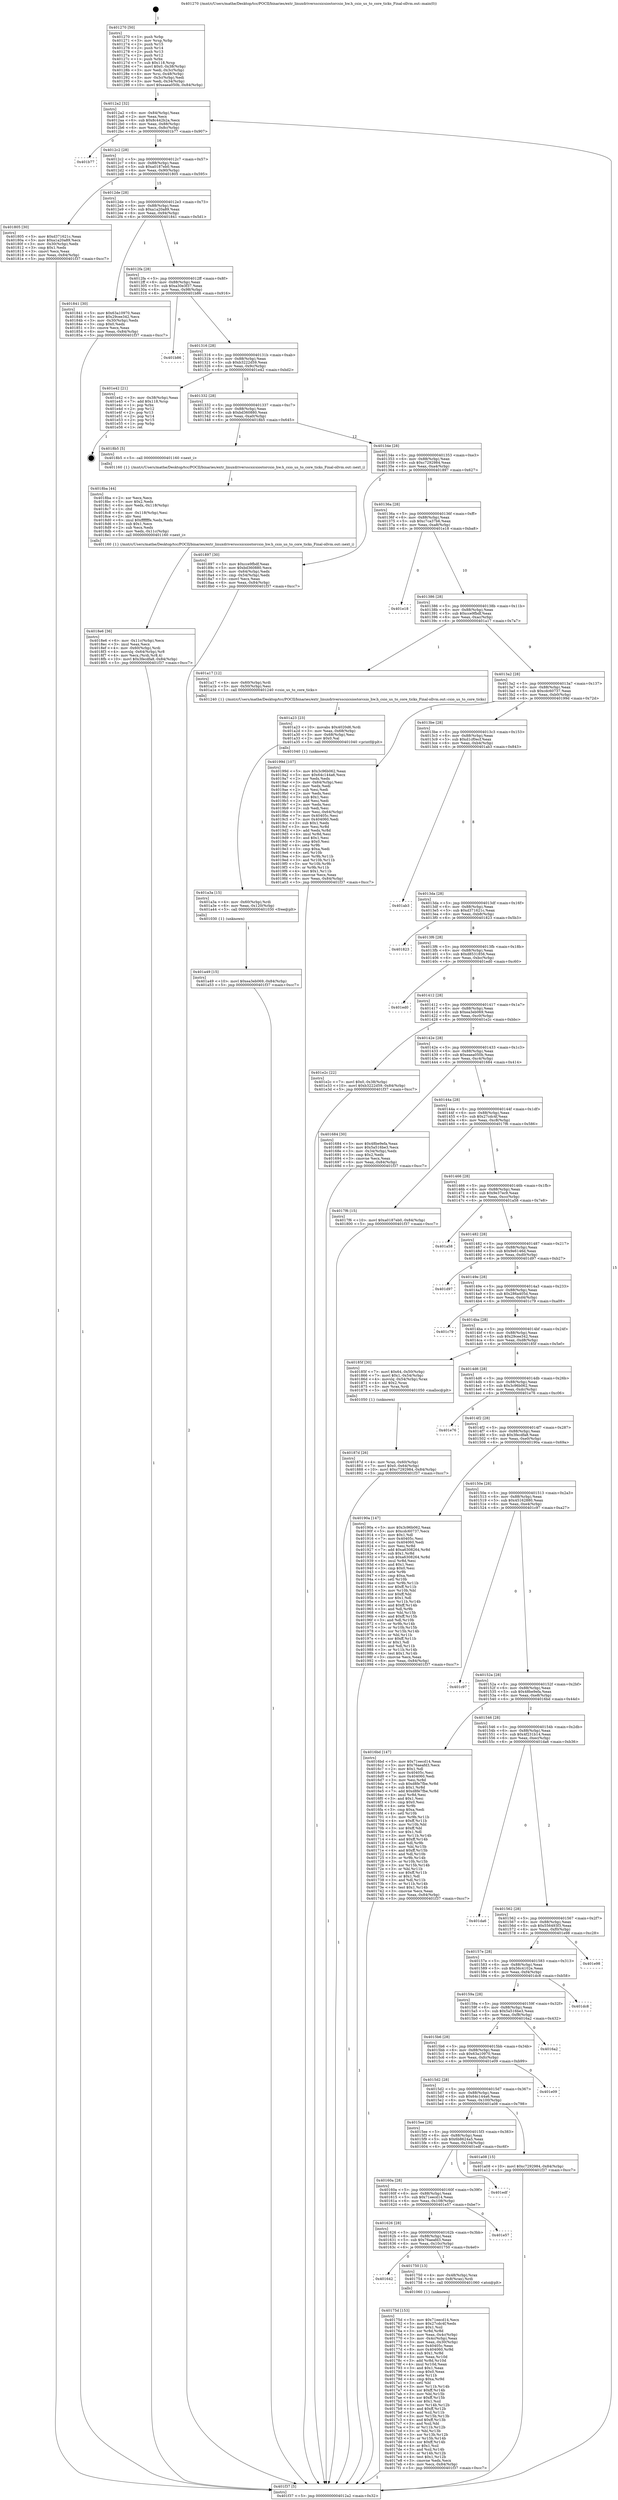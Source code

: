 digraph "0x401270" {
  label = "0x401270 (/mnt/c/Users/mathe/Desktop/tcc/POCII/binaries/extr_linuxdriversscsicsiostorcsio_hw.h_csio_us_to_core_ticks_Final-ollvm.out::main(0))"
  labelloc = "t"
  node[shape=record]

  Entry [label="",width=0.3,height=0.3,shape=circle,fillcolor=black,style=filled]
  "0x4012a2" [label="{
     0x4012a2 [32]\l
     | [instrs]\l
     &nbsp;&nbsp;0x4012a2 \<+6\>: mov -0x84(%rbp),%eax\l
     &nbsp;&nbsp;0x4012a8 \<+2\>: mov %eax,%ecx\l
     &nbsp;&nbsp;0x4012aa \<+6\>: sub $0x8c442b2a,%ecx\l
     &nbsp;&nbsp;0x4012b0 \<+6\>: mov %eax,-0x88(%rbp)\l
     &nbsp;&nbsp;0x4012b6 \<+6\>: mov %ecx,-0x8c(%rbp)\l
     &nbsp;&nbsp;0x4012bc \<+6\>: je 0000000000401b77 \<main+0x907\>\l
  }"]
  "0x401b77" [label="{
     0x401b77\l
  }", style=dashed]
  "0x4012c2" [label="{
     0x4012c2 [28]\l
     | [instrs]\l
     &nbsp;&nbsp;0x4012c2 \<+5\>: jmp 00000000004012c7 \<main+0x57\>\l
     &nbsp;&nbsp;0x4012c7 \<+6\>: mov -0x88(%rbp),%eax\l
     &nbsp;&nbsp;0x4012cd \<+5\>: sub $0xa0187eb0,%eax\l
     &nbsp;&nbsp;0x4012d2 \<+6\>: mov %eax,-0x90(%rbp)\l
     &nbsp;&nbsp;0x4012d8 \<+6\>: je 0000000000401805 \<main+0x595\>\l
  }"]
  Exit [label="",width=0.3,height=0.3,shape=circle,fillcolor=black,style=filled,peripheries=2]
  "0x401805" [label="{
     0x401805 [30]\l
     | [instrs]\l
     &nbsp;&nbsp;0x401805 \<+5\>: mov $0xd371621c,%eax\l
     &nbsp;&nbsp;0x40180a \<+5\>: mov $0xa1a20a89,%ecx\l
     &nbsp;&nbsp;0x40180f \<+3\>: mov -0x30(%rbp),%edx\l
     &nbsp;&nbsp;0x401812 \<+3\>: cmp $0x1,%edx\l
     &nbsp;&nbsp;0x401815 \<+3\>: cmovl %ecx,%eax\l
     &nbsp;&nbsp;0x401818 \<+6\>: mov %eax,-0x84(%rbp)\l
     &nbsp;&nbsp;0x40181e \<+5\>: jmp 0000000000401f37 \<main+0xcc7\>\l
  }"]
  "0x4012de" [label="{
     0x4012de [28]\l
     | [instrs]\l
     &nbsp;&nbsp;0x4012de \<+5\>: jmp 00000000004012e3 \<main+0x73\>\l
     &nbsp;&nbsp;0x4012e3 \<+6\>: mov -0x88(%rbp),%eax\l
     &nbsp;&nbsp;0x4012e9 \<+5\>: sub $0xa1a20a89,%eax\l
     &nbsp;&nbsp;0x4012ee \<+6\>: mov %eax,-0x94(%rbp)\l
     &nbsp;&nbsp;0x4012f4 \<+6\>: je 0000000000401841 \<main+0x5d1\>\l
  }"]
  "0x401a49" [label="{
     0x401a49 [15]\l
     | [instrs]\l
     &nbsp;&nbsp;0x401a49 \<+10\>: movl $0xea3eb069,-0x84(%rbp)\l
     &nbsp;&nbsp;0x401a53 \<+5\>: jmp 0000000000401f37 \<main+0xcc7\>\l
  }"]
  "0x401841" [label="{
     0x401841 [30]\l
     | [instrs]\l
     &nbsp;&nbsp;0x401841 \<+5\>: mov $0x63a10970,%eax\l
     &nbsp;&nbsp;0x401846 \<+5\>: mov $0x29cee342,%ecx\l
     &nbsp;&nbsp;0x40184b \<+3\>: mov -0x30(%rbp),%edx\l
     &nbsp;&nbsp;0x40184e \<+3\>: cmp $0x0,%edx\l
     &nbsp;&nbsp;0x401851 \<+3\>: cmove %ecx,%eax\l
     &nbsp;&nbsp;0x401854 \<+6\>: mov %eax,-0x84(%rbp)\l
     &nbsp;&nbsp;0x40185a \<+5\>: jmp 0000000000401f37 \<main+0xcc7\>\l
  }"]
  "0x4012fa" [label="{
     0x4012fa [28]\l
     | [instrs]\l
     &nbsp;&nbsp;0x4012fa \<+5\>: jmp 00000000004012ff \<main+0x8f\>\l
     &nbsp;&nbsp;0x4012ff \<+6\>: mov -0x88(%rbp),%eax\l
     &nbsp;&nbsp;0x401305 \<+5\>: sub $0xa30e3f37,%eax\l
     &nbsp;&nbsp;0x40130a \<+6\>: mov %eax,-0x98(%rbp)\l
     &nbsp;&nbsp;0x401310 \<+6\>: je 0000000000401b86 \<main+0x916\>\l
  }"]
  "0x401a3a" [label="{
     0x401a3a [15]\l
     | [instrs]\l
     &nbsp;&nbsp;0x401a3a \<+4\>: mov -0x60(%rbp),%rdi\l
     &nbsp;&nbsp;0x401a3e \<+6\>: mov %eax,-0x120(%rbp)\l
     &nbsp;&nbsp;0x401a44 \<+5\>: call 0000000000401030 \<free@plt\>\l
     | [calls]\l
     &nbsp;&nbsp;0x401030 \{1\} (unknown)\l
  }"]
  "0x401b86" [label="{
     0x401b86\l
  }", style=dashed]
  "0x401316" [label="{
     0x401316 [28]\l
     | [instrs]\l
     &nbsp;&nbsp;0x401316 \<+5\>: jmp 000000000040131b \<main+0xab\>\l
     &nbsp;&nbsp;0x40131b \<+6\>: mov -0x88(%rbp),%eax\l
     &nbsp;&nbsp;0x401321 \<+5\>: sub $0xb3222d59,%eax\l
     &nbsp;&nbsp;0x401326 \<+6\>: mov %eax,-0x9c(%rbp)\l
     &nbsp;&nbsp;0x40132c \<+6\>: je 0000000000401e42 \<main+0xbd2\>\l
  }"]
  "0x401a23" [label="{
     0x401a23 [23]\l
     | [instrs]\l
     &nbsp;&nbsp;0x401a23 \<+10\>: movabs $0x4020d6,%rdi\l
     &nbsp;&nbsp;0x401a2d \<+3\>: mov %eax,-0x68(%rbp)\l
     &nbsp;&nbsp;0x401a30 \<+3\>: mov -0x68(%rbp),%esi\l
     &nbsp;&nbsp;0x401a33 \<+2\>: mov $0x0,%al\l
     &nbsp;&nbsp;0x401a35 \<+5\>: call 0000000000401040 \<printf@plt\>\l
     | [calls]\l
     &nbsp;&nbsp;0x401040 \{1\} (unknown)\l
  }"]
  "0x401e42" [label="{
     0x401e42 [21]\l
     | [instrs]\l
     &nbsp;&nbsp;0x401e42 \<+3\>: mov -0x38(%rbp),%eax\l
     &nbsp;&nbsp;0x401e45 \<+7\>: add $0x118,%rsp\l
     &nbsp;&nbsp;0x401e4c \<+1\>: pop %rbx\l
     &nbsp;&nbsp;0x401e4d \<+2\>: pop %r12\l
     &nbsp;&nbsp;0x401e4f \<+2\>: pop %r13\l
     &nbsp;&nbsp;0x401e51 \<+2\>: pop %r14\l
     &nbsp;&nbsp;0x401e53 \<+2\>: pop %r15\l
     &nbsp;&nbsp;0x401e55 \<+1\>: pop %rbp\l
     &nbsp;&nbsp;0x401e56 \<+1\>: ret\l
  }"]
  "0x401332" [label="{
     0x401332 [28]\l
     | [instrs]\l
     &nbsp;&nbsp;0x401332 \<+5\>: jmp 0000000000401337 \<main+0xc7\>\l
     &nbsp;&nbsp;0x401337 \<+6\>: mov -0x88(%rbp),%eax\l
     &nbsp;&nbsp;0x40133d \<+5\>: sub $0xbd360880,%eax\l
     &nbsp;&nbsp;0x401342 \<+6\>: mov %eax,-0xa0(%rbp)\l
     &nbsp;&nbsp;0x401348 \<+6\>: je 00000000004018b5 \<main+0x645\>\l
  }"]
  "0x4018e6" [label="{
     0x4018e6 [36]\l
     | [instrs]\l
     &nbsp;&nbsp;0x4018e6 \<+6\>: mov -0x11c(%rbp),%ecx\l
     &nbsp;&nbsp;0x4018ec \<+3\>: imul %eax,%ecx\l
     &nbsp;&nbsp;0x4018ef \<+4\>: mov -0x60(%rbp),%rdi\l
     &nbsp;&nbsp;0x4018f3 \<+4\>: movslq -0x64(%rbp),%r8\l
     &nbsp;&nbsp;0x4018f7 \<+4\>: mov %ecx,(%rdi,%r8,4)\l
     &nbsp;&nbsp;0x4018fb \<+10\>: movl $0x3fecdfa8,-0x84(%rbp)\l
     &nbsp;&nbsp;0x401905 \<+5\>: jmp 0000000000401f37 \<main+0xcc7\>\l
  }"]
  "0x4018b5" [label="{
     0x4018b5 [5]\l
     | [instrs]\l
     &nbsp;&nbsp;0x4018b5 \<+5\>: call 0000000000401160 \<next_i\>\l
     | [calls]\l
     &nbsp;&nbsp;0x401160 \{1\} (/mnt/c/Users/mathe/Desktop/tcc/POCII/binaries/extr_linuxdriversscsicsiostorcsio_hw.h_csio_us_to_core_ticks_Final-ollvm.out::next_i)\l
  }"]
  "0x40134e" [label="{
     0x40134e [28]\l
     | [instrs]\l
     &nbsp;&nbsp;0x40134e \<+5\>: jmp 0000000000401353 \<main+0xe3\>\l
     &nbsp;&nbsp;0x401353 \<+6\>: mov -0x88(%rbp),%eax\l
     &nbsp;&nbsp;0x401359 \<+5\>: sub $0xc7292984,%eax\l
     &nbsp;&nbsp;0x40135e \<+6\>: mov %eax,-0xa4(%rbp)\l
     &nbsp;&nbsp;0x401364 \<+6\>: je 0000000000401897 \<main+0x627\>\l
  }"]
  "0x4018ba" [label="{
     0x4018ba [44]\l
     | [instrs]\l
     &nbsp;&nbsp;0x4018ba \<+2\>: xor %ecx,%ecx\l
     &nbsp;&nbsp;0x4018bc \<+5\>: mov $0x2,%edx\l
     &nbsp;&nbsp;0x4018c1 \<+6\>: mov %edx,-0x118(%rbp)\l
     &nbsp;&nbsp;0x4018c7 \<+1\>: cltd\l
     &nbsp;&nbsp;0x4018c8 \<+6\>: mov -0x118(%rbp),%esi\l
     &nbsp;&nbsp;0x4018ce \<+2\>: idiv %esi\l
     &nbsp;&nbsp;0x4018d0 \<+6\>: imul $0xfffffffe,%edx,%edx\l
     &nbsp;&nbsp;0x4018d6 \<+3\>: sub $0x1,%ecx\l
     &nbsp;&nbsp;0x4018d9 \<+2\>: sub %ecx,%edx\l
     &nbsp;&nbsp;0x4018db \<+6\>: mov %edx,-0x11c(%rbp)\l
     &nbsp;&nbsp;0x4018e1 \<+5\>: call 0000000000401160 \<next_i\>\l
     | [calls]\l
     &nbsp;&nbsp;0x401160 \{1\} (/mnt/c/Users/mathe/Desktop/tcc/POCII/binaries/extr_linuxdriversscsicsiostorcsio_hw.h_csio_us_to_core_ticks_Final-ollvm.out::next_i)\l
  }"]
  "0x401897" [label="{
     0x401897 [30]\l
     | [instrs]\l
     &nbsp;&nbsp;0x401897 \<+5\>: mov $0xcce9fbdf,%eax\l
     &nbsp;&nbsp;0x40189c \<+5\>: mov $0xbd360880,%ecx\l
     &nbsp;&nbsp;0x4018a1 \<+3\>: mov -0x64(%rbp),%edx\l
     &nbsp;&nbsp;0x4018a4 \<+3\>: cmp -0x54(%rbp),%edx\l
     &nbsp;&nbsp;0x4018a7 \<+3\>: cmovl %ecx,%eax\l
     &nbsp;&nbsp;0x4018aa \<+6\>: mov %eax,-0x84(%rbp)\l
     &nbsp;&nbsp;0x4018b0 \<+5\>: jmp 0000000000401f37 \<main+0xcc7\>\l
  }"]
  "0x40136a" [label="{
     0x40136a [28]\l
     | [instrs]\l
     &nbsp;&nbsp;0x40136a \<+5\>: jmp 000000000040136f \<main+0xff\>\l
     &nbsp;&nbsp;0x40136f \<+6\>: mov -0x88(%rbp),%eax\l
     &nbsp;&nbsp;0x401375 \<+5\>: sub $0xc7ca37b6,%eax\l
     &nbsp;&nbsp;0x40137a \<+6\>: mov %eax,-0xa8(%rbp)\l
     &nbsp;&nbsp;0x401380 \<+6\>: je 0000000000401e18 \<main+0xba8\>\l
  }"]
  "0x40187d" [label="{
     0x40187d [26]\l
     | [instrs]\l
     &nbsp;&nbsp;0x40187d \<+4\>: mov %rax,-0x60(%rbp)\l
     &nbsp;&nbsp;0x401881 \<+7\>: movl $0x0,-0x64(%rbp)\l
     &nbsp;&nbsp;0x401888 \<+10\>: movl $0xc7292984,-0x84(%rbp)\l
     &nbsp;&nbsp;0x401892 \<+5\>: jmp 0000000000401f37 \<main+0xcc7\>\l
  }"]
  "0x401e18" [label="{
     0x401e18\l
  }", style=dashed]
  "0x401386" [label="{
     0x401386 [28]\l
     | [instrs]\l
     &nbsp;&nbsp;0x401386 \<+5\>: jmp 000000000040138b \<main+0x11b\>\l
     &nbsp;&nbsp;0x40138b \<+6\>: mov -0x88(%rbp),%eax\l
     &nbsp;&nbsp;0x401391 \<+5\>: sub $0xcce9fbdf,%eax\l
     &nbsp;&nbsp;0x401396 \<+6\>: mov %eax,-0xac(%rbp)\l
     &nbsp;&nbsp;0x40139c \<+6\>: je 0000000000401a17 \<main+0x7a7\>\l
  }"]
  "0x40175d" [label="{
     0x40175d [153]\l
     | [instrs]\l
     &nbsp;&nbsp;0x40175d \<+5\>: mov $0x71eecd14,%ecx\l
     &nbsp;&nbsp;0x401762 \<+5\>: mov $0x27cdc4f,%edx\l
     &nbsp;&nbsp;0x401767 \<+3\>: mov $0x1,%sil\l
     &nbsp;&nbsp;0x40176a \<+3\>: xor %r8d,%r8d\l
     &nbsp;&nbsp;0x40176d \<+3\>: mov %eax,-0x4c(%rbp)\l
     &nbsp;&nbsp;0x401770 \<+3\>: mov -0x4c(%rbp),%eax\l
     &nbsp;&nbsp;0x401773 \<+3\>: mov %eax,-0x30(%rbp)\l
     &nbsp;&nbsp;0x401776 \<+7\>: mov 0x40405c,%eax\l
     &nbsp;&nbsp;0x40177d \<+8\>: mov 0x404060,%r9d\l
     &nbsp;&nbsp;0x401785 \<+4\>: sub $0x1,%r8d\l
     &nbsp;&nbsp;0x401789 \<+3\>: mov %eax,%r10d\l
     &nbsp;&nbsp;0x40178c \<+3\>: add %r8d,%r10d\l
     &nbsp;&nbsp;0x40178f \<+4\>: imul %r10d,%eax\l
     &nbsp;&nbsp;0x401793 \<+3\>: and $0x1,%eax\l
     &nbsp;&nbsp;0x401796 \<+3\>: cmp $0x0,%eax\l
     &nbsp;&nbsp;0x401799 \<+4\>: sete %r11b\l
     &nbsp;&nbsp;0x40179d \<+4\>: cmp $0xa,%r9d\l
     &nbsp;&nbsp;0x4017a1 \<+3\>: setl %bl\l
     &nbsp;&nbsp;0x4017a4 \<+3\>: mov %r11b,%r14b\l
     &nbsp;&nbsp;0x4017a7 \<+4\>: xor $0xff,%r14b\l
     &nbsp;&nbsp;0x4017ab \<+3\>: mov %bl,%r15b\l
     &nbsp;&nbsp;0x4017ae \<+4\>: xor $0xff,%r15b\l
     &nbsp;&nbsp;0x4017b2 \<+4\>: xor $0x1,%sil\l
     &nbsp;&nbsp;0x4017b6 \<+3\>: mov %r14b,%r12b\l
     &nbsp;&nbsp;0x4017b9 \<+4\>: and $0xff,%r12b\l
     &nbsp;&nbsp;0x4017bd \<+3\>: and %sil,%r11b\l
     &nbsp;&nbsp;0x4017c0 \<+3\>: mov %r15b,%r13b\l
     &nbsp;&nbsp;0x4017c3 \<+4\>: and $0xff,%r13b\l
     &nbsp;&nbsp;0x4017c7 \<+3\>: and %sil,%bl\l
     &nbsp;&nbsp;0x4017ca \<+3\>: or %r11b,%r12b\l
     &nbsp;&nbsp;0x4017cd \<+3\>: or %bl,%r13b\l
     &nbsp;&nbsp;0x4017d0 \<+3\>: xor %r13b,%r12b\l
     &nbsp;&nbsp;0x4017d3 \<+3\>: or %r15b,%r14b\l
     &nbsp;&nbsp;0x4017d6 \<+4\>: xor $0xff,%r14b\l
     &nbsp;&nbsp;0x4017da \<+4\>: or $0x1,%sil\l
     &nbsp;&nbsp;0x4017de \<+3\>: and %sil,%r14b\l
     &nbsp;&nbsp;0x4017e1 \<+3\>: or %r14b,%r12b\l
     &nbsp;&nbsp;0x4017e4 \<+4\>: test $0x1,%r12b\l
     &nbsp;&nbsp;0x4017e8 \<+3\>: cmovne %edx,%ecx\l
     &nbsp;&nbsp;0x4017eb \<+6\>: mov %ecx,-0x84(%rbp)\l
     &nbsp;&nbsp;0x4017f1 \<+5\>: jmp 0000000000401f37 \<main+0xcc7\>\l
  }"]
  "0x401a17" [label="{
     0x401a17 [12]\l
     | [instrs]\l
     &nbsp;&nbsp;0x401a17 \<+4\>: mov -0x60(%rbp),%rdi\l
     &nbsp;&nbsp;0x401a1b \<+3\>: mov -0x50(%rbp),%esi\l
     &nbsp;&nbsp;0x401a1e \<+5\>: call 0000000000401240 \<csio_us_to_core_ticks\>\l
     | [calls]\l
     &nbsp;&nbsp;0x401240 \{1\} (/mnt/c/Users/mathe/Desktop/tcc/POCII/binaries/extr_linuxdriversscsicsiostorcsio_hw.h_csio_us_to_core_ticks_Final-ollvm.out::csio_us_to_core_ticks)\l
  }"]
  "0x4013a2" [label="{
     0x4013a2 [28]\l
     | [instrs]\l
     &nbsp;&nbsp;0x4013a2 \<+5\>: jmp 00000000004013a7 \<main+0x137\>\l
     &nbsp;&nbsp;0x4013a7 \<+6\>: mov -0x88(%rbp),%eax\l
     &nbsp;&nbsp;0x4013ad \<+5\>: sub $0xcdc60737,%eax\l
     &nbsp;&nbsp;0x4013b2 \<+6\>: mov %eax,-0xb0(%rbp)\l
     &nbsp;&nbsp;0x4013b8 \<+6\>: je 000000000040199d \<main+0x72d\>\l
  }"]
  "0x401642" [label="{
     0x401642\l
  }", style=dashed]
  "0x40199d" [label="{
     0x40199d [107]\l
     | [instrs]\l
     &nbsp;&nbsp;0x40199d \<+5\>: mov $0x3c96b062,%eax\l
     &nbsp;&nbsp;0x4019a2 \<+5\>: mov $0x64c144a6,%ecx\l
     &nbsp;&nbsp;0x4019a7 \<+2\>: xor %edx,%edx\l
     &nbsp;&nbsp;0x4019a9 \<+3\>: mov -0x64(%rbp),%esi\l
     &nbsp;&nbsp;0x4019ac \<+2\>: mov %edx,%edi\l
     &nbsp;&nbsp;0x4019ae \<+2\>: sub %esi,%edi\l
     &nbsp;&nbsp;0x4019b0 \<+2\>: mov %edx,%esi\l
     &nbsp;&nbsp;0x4019b2 \<+3\>: sub $0x1,%esi\l
     &nbsp;&nbsp;0x4019b5 \<+2\>: add %esi,%edi\l
     &nbsp;&nbsp;0x4019b7 \<+2\>: mov %edx,%esi\l
     &nbsp;&nbsp;0x4019b9 \<+2\>: sub %edi,%esi\l
     &nbsp;&nbsp;0x4019bb \<+3\>: mov %esi,-0x64(%rbp)\l
     &nbsp;&nbsp;0x4019be \<+7\>: mov 0x40405c,%esi\l
     &nbsp;&nbsp;0x4019c5 \<+7\>: mov 0x404060,%edi\l
     &nbsp;&nbsp;0x4019cc \<+3\>: sub $0x1,%edx\l
     &nbsp;&nbsp;0x4019cf \<+3\>: mov %esi,%r8d\l
     &nbsp;&nbsp;0x4019d2 \<+3\>: add %edx,%r8d\l
     &nbsp;&nbsp;0x4019d5 \<+4\>: imul %r8d,%esi\l
     &nbsp;&nbsp;0x4019d9 \<+3\>: and $0x1,%esi\l
     &nbsp;&nbsp;0x4019dc \<+3\>: cmp $0x0,%esi\l
     &nbsp;&nbsp;0x4019df \<+4\>: sete %r9b\l
     &nbsp;&nbsp;0x4019e3 \<+3\>: cmp $0xa,%edi\l
     &nbsp;&nbsp;0x4019e6 \<+4\>: setl %r10b\l
     &nbsp;&nbsp;0x4019ea \<+3\>: mov %r9b,%r11b\l
     &nbsp;&nbsp;0x4019ed \<+3\>: and %r10b,%r11b\l
     &nbsp;&nbsp;0x4019f0 \<+3\>: xor %r10b,%r9b\l
     &nbsp;&nbsp;0x4019f3 \<+3\>: or %r9b,%r11b\l
     &nbsp;&nbsp;0x4019f6 \<+4\>: test $0x1,%r11b\l
     &nbsp;&nbsp;0x4019fa \<+3\>: cmovne %ecx,%eax\l
     &nbsp;&nbsp;0x4019fd \<+6\>: mov %eax,-0x84(%rbp)\l
     &nbsp;&nbsp;0x401a03 \<+5\>: jmp 0000000000401f37 \<main+0xcc7\>\l
  }"]
  "0x4013be" [label="{
     0x4013be [28]\l
     | [instrs]\l
     &nbsp;&nbsp;0x4013be \<+5\>: jmp 00000000004013c3 \<main+0x153\>\l
     &nbsp;&nbsp;0x4013c3 \<+6\>: mov -0x88(%rbp),%eax\l
     &nbsp;&nbsp;0x4013c9 \<+5\>: sub $0xd1cf0ecf,%eax\l
     &nbsp;&nbsp;0x4013ce \<+6\>: mov %eax,-0xb4(%rbp)\l
     &nbsp;&nbsp;0x4013d4 \<+6\>: je 0000000000401ab3 \<main+0x843\>\l
  }"]
  "0x401750" [label="{
     0x401750 [13]\l
     | [instrs]\l
     &nbsp;&nbsp;0x401750 \<+4\>: mov -0x48(%rbp),%rax\l
     &nbsp;&nbsp;0x401754 \<+4\>: mov 0x8(%rax),%rdi\l
     &nbsp;&nbsp;0x401758 \<+5\>: call 0000000000401060 \<atoi@plt\>\l
     | [calls]\l
     &nbsp;&nbsp;0x401060 \{1\} (unknown)\l
  }"]
  "0x401ab3" [label="{
     0x401ab3\l
  }", style=dashed]
  "0x4013da" [label="{
     0x4013da [28]\l
     | [instrs]\l
     &nbsp;&nbsp;0x4013da \<+5\>: jmp 00000000004013df \<main+0x16f\>\l
     &nbsp;&nbsp;0x4013df \<+6\>: mov -0x88(%rbp),%eax\l
     &nbsp;&nbsp;0x4013e5 \<+5\>: sub $0xd371621c,%eax\l
     &nbsp;&nbsp;0x4013ea \<+6\>: mov %eax,-0xb8(%rbp)\l
     &nbsp;&nbsp;0x4013f0 \<+6\>: je 0000000000401823 \<main+0x5b3\>\l
  }"]
  "0x401626" [label="{
     0x401626 [28]\l
     | [instrs]\l
     &nbsp;&nbsp;0x401626 \<+5\>: jmp 000000000040162b \<main+0x3bb\>\l
     &nbsp;&nbsp;0x40162b \<+6\>: mov -0x88(%rbp),%eax\l
     &nbsp;&nbsp;0x401631 \<+5\>: sub $0x76aeafd3,%eax\l
     &nbsp;&nbsp;0x401636 \<+6\>: mov %eax,-0x10c(%rbp)\l
     &nbsp;&nbsp;0x40163c \<+6\>: je 0000000000401750 \<main+0x4e0\>\l
  }"]
  "0x401823" [label="{
     0x401823\l
  }", style=dashed]
  "0x4013f6" [label="{
     0x4013f6 [28]\l
     | [instrs]\l
     &nbsp;&nbsp;0x4013f6 \<+5\>: jmp 00000000004013fb \<main+0x18b\>\l
     &nbsp;&nbsp;0x4013fb \<+6\>: mov -0x88(%rbp),%eax\l
     &nbsp;&nbsp;0x401401 \<+5\>: sub $0xd8531856,%eax\l
     &nbsp;&nbsp;0x401406 \<+6\>: mov %eax,-0xbc(%rbp)\l
     &nbsp;&nbsp;0x40140c \<+6\>: je 0000000000401ed0 \<main+0xc60\>\l
  }"]
  "0x401e57" [label="{
     0x401e57\l
  }", style=dashed]
  "0x401ed0" [label="{
     0x401ed0\l
  }", style=dashed]
  "0x401412" [label="{
     0x401412 [28]\l
     | [instrs]\l
     &nbsp;&nbsp;0x401412 \<+5\>: jmp 0000000000401417 \<main+0x1a7\>\l
     &nbsp;&nbsp;0x401417 \<+6\>: mov -0x88(%rbp),%eax\l
     &nbsp;&nbsp;0x40141d \<+5\>: sub $0xea3eb069,%eax\l
     &nbsp;&nbsp;0x401422 \<+6\>: mov %eax,-0xc0(%rbp)\l
     &nbsp;&nbsp;0x401428 \<+6\>: je 0000000000401e2c \<main+0xbbc\>\l
  }"]
  "0x40160a" [label="{
     0x40160a [28]\l
     | [instrs]\l
     &nbsp;&nbsp;0x40160a \<+5\>: jmp 000000000040160f \<main+0x39f\>\l
     &nbsp;&nbsp;0x40160f \<+6\>: mov -0x88(%rbp),%eax\l
     &nbsp;&nbsp;0x401615 \<+5\>: sub $0x71eecd14,%eax\l
     &nbsp;&nbsp;0x40161a \<+6\>: mov %eax,-0x108(%rbp)\l
     &nbsp;&nbsp;0x401620 \<+6\>: je 0000000000401e57 \<main+0xbe7\>\l
  }"]
  "0x401e2c" [label="{
     0x401e2c [22]\l
     | [instrs]\l
     &nbsp;&nbsp;0x401e2c \<+7\>: movl $0x0,-0x38(%rbp)\l
     &nbsp;&nbsp;0x401e33 \<+10\>: movl $0xb3222d59,-0x84(%rbp)\l
     &nbsp;&nbsp;0x401e3d \<+5\>: jmp 0000000000401f37 \<main+0xcc7\>\l
  }"]
  "0x40142e" [label="{
     0x40142e [28]\l
     | [instrs]\l
     &nbsp;&nbsp;0x40142e \<+5\>: jmp 0000000000401433 \<main+0x1c3\>\l
     &nbsp;&nbsp;0x401433 \<+6\>: mov -0x88(%rbp),%eax\l
     &nbsp;&nbsp;0x401439 \<+5\>: sub $0xeaea050b,%eax\l
     &nbsp;&nbsp;0x40143e \<+6\>: mov %eax,-0xc4(%rbp)\l
     &nbsp;&nbsp;0x401444 \<+6\>: je 0000000000401684 \<main+0x414\>\l
  }"]
  "0x401edf" [label="{
     0x401edf\l
  }", style=dashed]
  "0x401684" [label="{
     0x401684 [30]\l
     | [instrs]\l
     &nbsp;&nbsp;0x401684 \<+5\>: mov $0x48be9efa,%eax\l
     &nbsp;&nbsp;0x401689 \<+5\>: mov $0x5a516be3,%ecx\l
     &nbsp;&nbsp;0x40168e \<+3\>: mov -0x34(%rbp),%edx\l
     &nbsp;&nbsp;0x401691 \<+3\>: cmp $0x2,%edx\l
     &nbsp;&nbsp;0x401694 \<+3\>: cmovne %ecx,%eax\l
     &nbsp;&nbsp;0x401697 \<+6\>: mov %eax,-0x84(%rbp)\l
     &nbsp;&nbsp;0x40169d \<+5\>: jmp 0000000000401f37 \<main+0xcc7\>\l
  }"]
  "0x40144a" [label="{
     0x40144a [28]\l
     | [instrs]\l
     &nbsp;&nbsp;0x40144a \<+5\>: jmp 000000000040144f \<main+0x1df\>\l
     &nbsp;&nbsp;0x40144f \<+6\>: mov -0x88(%rbp),%eax\l
     &nbsp;&nbsp;0x401455 \<+5\>: sub $0x27cdc4f,%eax\l
     &nbsp;&nbsp;0x40145a \<+6\>: mov %eax,-0xc8(%rbp)\l
     &nbsp;&nbsp;0x401460 \<+6\>: je 00000000004017f6 \<main+0x586\>\l
  }"]
  "0x401f37" [label="{
     0x401f37 [5]\l
     | [instrs]\l
     &nbsp;&nbsp;0x401f37 \<+5\>: jmp 00000000004012a2 \<main+0x32\>\l
  }"]
  "0x401270" [label="{
     0x401270 [50]\l
     | [instrs]\l
     &nbsp;&nbsp;0x401270 \<+1\>: push %rbp\l
     &nbsp;&nbsp;0x401271 \<+3\>: mov %rsp,%rbp\l
     &nbsp;&nbsp;0x401274 \<+2\>: push %r15\l
     &nbsp;&nbsp;0x401276 \<+2\>: push %r14\l
     &nbsp;&nbsp;0x401278 \<+2\>: push %r13\l
     &nbsp;&nbsp;0x40127a \<+2\>: push %r12\l
     &nbsp;&nbsp;0x40127c \<+1\>: push %rbx\l
     &nbsp;&nbsp;0x40127d \<+7\>: sub $0x118,%rsp\l
     &nbsp;&nbsp;0x401284 \<+7\>: movl $0x0,-0x38(%rbp)\l
     &nbsp;&nbsp;0x40128b \<+3\>: mov %edi,-0x3c(%rbp)\l
     &nbsp;&nbsp;0x40128e \<+4\>: mov %rsi,-0x48(%rbp)\l
     &nbsp;&nbsp;0x401292 \<+3\>: mov -0x3c(%rbp),%edi\l
     &nbsp;&nbsp;0x401295 \<+3\>: mov %edi,-0x34(%rbp)\l
     &nbsp;&nbsp;0x401298 \<+10\>: movl $0xeaea050b,-0x84(%rbp)\l
  }"]
  "0x4015ee" [label="{
     0x4015ee [28]\l
     | [instrs]\l
     &nbsp;&nbsp;0x4015ee \<+5\>: jmp 00000000004015f3 \<main+0x383\>\l
     &nbsp;&nbsp;0x4015f3 \<+6\>: mov -0x88(%rbp),%eax\l
     &nbsp;&nbsp;0x4015f9 \<+5\>: sub $0x6b8624a5,%eax\l
     &nbsp;&nbsp;0x4015fe \<+6\>: mov %eax,-0x104(%rbp)\l
     &nbsp;&nbsp;0x401604 \<+6\>: je 0000000000401edf \<main+0xc6f\>\l
  }"]
  "0x4017f6" [label="{
     0x4017f6 [15]\l
     | [instrs]\l
     &nbsp;&nbsp;0x4017f6 \<+10\>: movl $0xa0187eb0,-0x84(%rbp)\l
     &nbsp;&nbsp;0x401800 \<+5\>: jmp 0000000000401f37 \<main+0xcc7\>\l
  }"]
  "0x401466" [label="{
     0x401466 [28]\l
     | [instrs]\l
     &nbsp;&nbsp;0x401466 \<+5\>: jmp 000000000040146b \<main+0x1fb\>\l
     &nbsp;&nbsp;0x40146b \<+6\>: mov -0x88(%rbp),%eax\l
     &nbsp;&nbsp;0x401471 \<+5\>: sub $0x9e37ec9,%eax\l
     &nbsp;&nbsp;0x401476 \<+6\>: mov %eax,-0xcc(%rbp)\l
     &nbsp;&nbsp;0x40147c \<+6\>: je 0000000000401a58 \<main+0x7e8\>\l
  }"]
  "0x401a08" [label="{
     0x401a08 [15]\l
     | [instrs]\l
     &nbsp;&nbsp;0x401a08 \<+10\>: movl $0xc7292984,-0x84(%rbp)\l
     &nbsp;&nbsp;0x401a12 \<+5\>: jmp 0000000000401f37 \<main+0xcc7\>\l
  }"]
  "0x401a58" [label="{
     0x401a58\l
  }", style=dashed]
  "0x401482" [label="{
     0x401482 [28]\l
     | [instrs]\l
     &nbsp;&nbsp;0x401482 \<+5\>: jmp 0000000000401487 \<main+0x217\>\l
     &nbsp;&nbsp;0x401487 \<+6\>: mov -0x88(%rbp),%eax\l
     &nbsp;&nbsp;0x40148d \<+5\>: sub $0x9e6146d,%eax\l
     &nbsp;&nbsp;0x401492 \<+6\>: mov %eax,-0xd0(%rbp)\l
     &nbsp;&nbsp;0x401498 \<+6\>: je 0000000000401d97 \<main+0xb27\>\l
  }"]
  "0x4015d2" [label="{
     0x4015d2 [28]\l
     | [instrs]\l
     &nbsp;&nbsp;0x4015d2 \<+5\>: jmp 00000000004015d7 \<main+0x367\>\l
     &nbsp;&nbsp;0x4015d7 \<+6\>: mov -0x88(%rbp),%eax\l
     &nbsp;&nbsp;0x4015dd \<+5\>: sub $0x64c144a6,%eax\l
     &nbsp;&nbsp;0x4015e2 \<+6\>: mov %eax,-0x100(%rbp)\l
     &nbsp;&nbsp;0x4015e8 \<+6\>: je 0000000000401a08 \<main+0x798\>\l
  }"]
  "0x401d97" [label="{
     0x401d97\l
  }", style=dashed]
  "0x40149e" [label="{
     0x40149e [28]\l
     | [instrs]\l
     &nbsp;&nbsp;0x40149e \<+5\>: jmp 00000000004014a3 \<main+0x233\>\l
     &nbsp;&nbsp;0x4014a3 \<+6\>: mov -0x88(%rbp),%eax\l
     &nbsp;&nbsp;0x4014a9 \<+5\>: sub $0x286a405d,%eax\l
     &nbsp;&nbsp;0x4014ae \<+6\>: mov %eax,-0xd4(%rbp)\l
     &nbsp;&nbsp;0x4014b4 \<+6\>: je 0000000000401c79 \<main+0xa09\>\l
  }"]
  "0x401e09" [label="{
     0x401e09\l
  }", style=dashed]
  "0x401c79" [label="{
     0x401c79\l
  }", style=dashed]
  "0x4014ba" [label="{
     0x4014ba [28]\l
     | [instrs]\l
     &nbsp;&nbsp;0x4014ba \<+5\>: jmp 00000000004014bf \<main+0x24f\>\l
     &nbsp;&nbsp;0x4014bf \<+6\>: mov -0x88(%rbp),%eax\l
     &nbsp;&nbsp;0x4014c5 \<+5\>: sub $0x29cee342,%eax\l
     &nbsp;&nbsp;0x4014ca \<+6\>: mov %eax,-0xd8(%rbp)\l
     &nbsp;&nbsp;0x4014d0 \<+6\>: je 000000000040185f \<main+0x5ef\>\l
  }"]
  "0x4015b6" [label="{
     0x4015b6 [28]\l
     | [instrs]\l
     &nbsp;&nbsp;0x4015b6 \<+5\>: jmp 00000000004015bb \<main+0x34b\>\l
     &nbsp;&nbsp;0x4015bb \<+6\>: mov -0x88(%rbp),%eax\l
     &nbsp;&nbsp;0x4015c1 \<+5\>: sub $0x63a10970,%eax\l
     &nbsp;&nbsp;0x4015c6 \<+6\>: mov %eax,-0xfc(%rbp)\l
     &nbsp;&nbsp;0x4015cc \<+6\>: je 0000000000401e09 \<main+0xb99\>\l
  }"]
  "0x40185f" [label="{
     0x40185f [30]\l
     | [instrs]\l
     &nbsp;&nbsp;0x40185f \<+7\>: movl $0x64,-0x50(%rbp)\l
     &nbsp;&nbsp;0x401866 \<+7\>: movl $0x1,-0x54(%rbp)\l
     &nbsp;&nbsp;0x40186d \<+4\>: movslq -0x54(%rbp),%rax\l
     &nbsp;&nbsp;0x401871 \<+4\>: shl $0x2,%rax\l
     &nbsp;&nbsp;0x401875 \<+3\>: mov %rax,%rdi\l
     &nbsp;&nbsp;0x401878 \<+5\>: call 0000000000401050 \<malloc@plt\>\l
     | [calls]\l
     &nbsp;&nbsp;0x401050 \{1\} (unknown)\l
  }"]
  "0x4014d6" [label="{
     0x4014d6 [28]\l
     | [instrs]\l
     &nbsp;&nbsp;0x4014d6 \<+5\>: jmp 00000000004014db \<main+0x26b\>\l
     &nbsp;&nbsp;0x4014db \<+6\>: mov -0x88(%rbp),%eax\l
     &nbsp;&nbsp;0x4014e1 \<+5\>: sub $0x3c96b062,%eax\l
     &nbsp;&nbsp;0x4014e6 \<+6\>: mov %eax,-0xdc(%rbp)\l
     &nbsp;&nbsp;0x4014ec \<+6\>: je 0000000000401e76 \<main+0xc06\>\l
  }"]
  "0x4016a2" [label="{
     0x4016a2\l
  }", style=dashed]
  "0x401e76" [label="{
     0x401e76\l
  }", style=dashed]
  "0x4014f2" [label="{
     0x4014f2 [28]\l
     | [instrs]\l
     &nbsp;&nbsp;0x4014f2 \<+5\>: jmp 00000000004014f7 \<main+0x287\>\l
     &nbsp;&nbsp;0x4014f7 \<+6\>: mov -0x88(%rbp),%eax\l
     &nbsp;&nbsp;0x4014fd \<+5\>: sub $0x3fecdfa8,%eax\l
     &nbsp;&nbsp;0x401502 \<+6\>: mov %eax,-0xe0(%rbp)\l
     &nbsp;&nbsp;0x401508 \<+6\>: je 000000000040190a \<main+0x69a\>\l
  }"]
  "0x40159a" [label="{
     0x40159a [28]\l
     | [instrs]\l
     &nbsp;&nbsp;0x40159a \<+5\>: jmp 000000000040159f \<main+0x32f\>\l
     &nbsp;&nbsp;0x40159f \<+6\>: mov -0x88(%rbp),%eax\l
     &nbsp;&nbsp;0x4015a5 \<+5\>: sub $0x5a516be3,%eax\l
     &nbsp;&nbsp;0x4015aa \<+6\>: mov %eax,-0xf8(%rbp)\l
     &nbsp;&nbsp;0x4015b0 \<+6\>: je 00000000004016a2 \<main+0x432\>\l
  }"]
  "0x40190a" [label="{
     0x40190a [147]\l
     | [instrs]\l
     &nbsp;&nbsp;0x40190a \<+5\>: mov $0x3c96b062,%eax\l
     &nbsp;&nbsp;0x40190f \<+5\>: mov $0xcdc60737,%ecx\l
     &nbsp;&nbsp;0x401914 \<+2\>: mov $0x1,%dl\l
     &nbsp;&nbsp;0x401916 \<+7\>: mov 0x40405c,%esi\l
     &nbsp;&nbsp;0x40191d \<+7\>: mov 0x404060,%edi\l
     &nbsp;&nbsp;0x401924 \<+3\>: mov %esi,%r8d\l
     &nbsp;&nbsp;0x401927 \<+7\>: add $0xa6308264,%r8d\l
     &nbsp;&nbsp;0x40192e \<+4\>: sub $0x1,%r8d\l
     &nbsp;&nbsp;0x401932 \<+7\>: sub $0xa6308264,%r8d\l
     &nbsp;&nbsp;0x401939 \<+4\>: imul %r8d,%esi\l
     &nbsp;&nbsp;0x40193d \<+3\>: and $0x1,%esi\l
     &nbsp;&nbsp;0x401940 \<+3\>: cmp $0x0,%esi\l
     &nbsp;&nbsp;0x401943 \<+4\>: sete %r9b\l
     &nbsp;&nbsp;0x401947 \<+3\>: cmp $0xa,%edi\l
     &nbsp;&nbsp;0x40194a \<+4\>: setl %r10b\l
     &nbsp;&nbsp;0x40194e \<+3\>: mov %r9b,%r11b\l
     &nbsp;&nbsp;0x401951 \<+4\>: xor $0xff,%r11b\l
     &nbsp;&nbsp;0x401955 \<+3\>: mov %r10b,%bl\l
     &nbsp;&nbsp;0x401958 \<+3\>: xor $0xff,%bl\l
     &nbsp;&nbsp;0x40195b \<+3\>: xor $0x1,%dl\l
     &nbsp;&nbsp;0x40195e \<+3\>: mov %r11b,%r14b\l
     &nbsp;&nbsp;0x401961 \<+4\>: and $0xff,%r14b\l
     &nbsp;&nbsp;0x401965 \<+3\>: and %dl,%r9b\l
     &nbsp;&nbsp;0x401968 \<+3\>: mov %bl,%r15b\l
     &nbsp;&nbsp;0x40196b \<+4\>: and $0xff,%r15b\l
     &nbsp;&nbsp;0x40196f \<+3\>: and %dl,%r10b\l
     &nbsp;&nbsp;0x401972 \<+3\>: or %r9b,%r14b\l
     &nbsp;&nbsp;0x401975 \<+3\>: or %r10b,%r15b\l
     &nbsp;&nbsp;0x401978 \<+3\>: xor %r15b,%r14b\l
     &nbsp;&nbsp;0x40197b \<+3\>: or %bl,%r11b\l
     &nbsp;&nbsp;0x40197e \<+4\>: xor $0xff,%r11b\l
     &nbsp;&nbsp;0x401982 \<+3\>: or $0x1,%dl\l
     &nbsp;&nbsp;0x401985 \<+3\>: and %dl,%r11b\l
     &nbsp;&nbsp;0x401988 \<+3\>: or %r11b,%r14b\l
     &nbsp;&nbsp;0x40198b \<+4\>: test $0x1,%r14b\l
     &nbsp;&nbsp;0x40198f \<+3\>: cmovne %ecx,%eax\l
     &nbsp;&nbsp;0x401992 \<+6\>: mov %eax,-0x84(%rbp)\l
     &nbsp;&nbsp;0x401998 \<+5\>: jmp 0000000000401f37 \<main+0xcc7\>\l
  }"]
  "0x40150e" [label="{
     0x40150e [28]\l
     | [instrs]\l
     &nbsp;&nbsp;0x40150e \<+5\>: jmp 0000000000401513 \<main+0x2a3\>\l
     &nbsp;&nbsp;0x401513 \<+6\>: mov -0x88(%rbp),%eax\l
     &nbsp;&nbsp;0x401519 \<+5\>: sub $0x45162880,%eax\l
     &nbsp;&nbsp;0x40151e \<+6\>: mov %eax,-0xe4(%rbp)\l
     &nbsp;&nbsp;0x401524 \<+6\>: je 0000000000401c97 \<main+0xa27\>\l
  }"]
  "0x401dc8" [label="{
     0x401dc8\l
  }", style=dashed]
  "0x401c97" [label="{
     0x401c97\l
  }", style=dashed]
  "0x40152a" [label="{
     0x40152a [28]\l
     | [instrs]\l
     &nbsp;&nbsp;0x40152a \<+5\>: jmp 000000000040152f \<main+0x2bf\>\l
     &nbsp;&nbsp;0x40152f \<+6\>: mov -0x88(%rbp),%eax\l
     &nbsp;&nbsp;0x401535 \<+5\>: sub $0x48be9efa,%eax\l
     &nbsp;&nbsp;0x40153a \<+6\>: mov %eax,-0xe8(%rbp)\l
     &nbsp;&nbsp;0x401540 \<+6\>: je 00000000004016bd \<main+0x44d\>\l
  }"]
  "0x40157e" [label="{
     0x40157e [28]\l
     | [instrs]\l
     &nbsp;&nbsp;0x40157e \<+5\>: jmp 0000000000401583 \<main+0x313\>\l
     &nbsp;&nbsp;0x401583 \<+6\>: mov -0x88(%rbp),%eax\l
     &nbsp;&nbsp;0x401589 \<+5\>: sub $0x56c4102e,%eax\l
     &nbsp;&nbsp;0x40158e \<+6\>: mov %eax,-0xf4(%rbp)\l
     &nbsp;&nbsp;0x401594 \<+6\>: je 0000000000401dc8 \<main+0xb58\>\l
  }"]
  "0x4016bd" [label="{
     0x4016bd [147]\l
     | [instrs]\l
     &nbsp;&nbsp;0x4016bd \<+5\>: mov $0x71eecd14,%eax\l
     &nbsp;&nbsp;0x4016c2 \<+5\>: mov $0x76aeafd3,%ecx\l
     &nbsp;&nbsp;0x4016c7 \<+2\>: mov $0x1,%dl\l
     &nbsp;&nbsp;0x4016c9 \<+7\>: mov 0x40405c,%esi\l
     &nbsp;&nbsp;0x4016d0 \<+7\>: mov 0x404060,%edi\l
     &nbsp;&nbsp;0x4016d7 \<+3\>: mov %esi,%r8d\l
     &nbsp;&nbsp;0x4016da \<+7\>: sub $0xd8fe7fbe,%r8d\l
     &nbsp;&nbsp;0x4016e1 \<+4\>: sub $0x1,%r8d\l
     &nbsp;&nbsp;0x4016e5 \<+7\>: add $0xd8fe7fbe,%r8d\l
     &nbsp;&nbsp;0x4016ec \<+4\>: imul %r8d,%esi\l
     &nbsp;&nbsp;0x4016f0 \<+3\>: and $0x1,%esi\l
     &nbsp;&nbsp;0x4016f3 \<+3\>: cmp $0x0,%esi\l
     &nbsp;&nbsp;0x4016f6 \<+4\>: sete %r9b\l
     &nbsp;&nbsp;0x4016fa \<+3\>: cmp $0xa,%edi\l
     &nbsp;&nbsp;0x4016fd \<+4\>: setl %r10b\l
     &nbsp;&nbsp;0x401701 \<+3\>: mov %r9b,%r11b\l
     &nbsp;&nbsp;0x401704 \<+4\>: xor $0xff,%r11b\l
     &nbsp;&nbsp;0x401708 \<+3\>: mov %r10b,%bl\l
     &nbsp;&nbsp;0x40170b \<+3\>: xor $0xff,%bl\l
     &nbsp;&nbsp;0x40170e \<+3\>: xor $0x1,%dl\l
     &nbsp;&nbsp;0x401711 \<+3\>: mov %r11b,%r14b\l
     &nbsp;&nbsp;0x401714 \<+4\>: and $0xff,%r14b\l
     &nbsp;&nbsp;0x401718 \<+3\>: and %dl,%r9b\l
     &nbsp;&nbsp;0x40171b \<+3\>: mov %bl,%r15b\l
     &nbsp;&nbsp;0x40171e \<+4\>: and $0xff,%r15b\l
     &nbsp;&nbsp;0x401722 \<+3\>: and %dl,%r10b\l
     &nbsp;&nbsp;0x401725 \<+3\>: or %r9b,%r14b\l
     &nbsp;&nbsp;0x401728 \<+3\>: or %r10b,%r15b\l
     &nbsp;&nbsp;0x40172b \<+3\>: xor %r15b,%r14b\l
     &nbsp;&nbsp;0x40172e \<+3\>: or %bl,%r11b\l
     &nbsp;&nbsp;0x401731 \<+4\>: xor $0xff,%r11b\l
     &nbsp;&nbsp;0x401735 \<+3\>: or $0x1,%dl\l
     &nbsp;&nbsp;0x401738 \<+3\>: and %dl,%r11b\l
     &nbsp;&nbsp;0x40173b \<+3\>: or %r11b,%r14b\l
     &nbsp;&nbsp;0x40173e \<+4\>: test $0x1,%r14b\l
     &nbsp;&nbsp;0x401742 \<+3\>: cmovne %ecx,%eax\l
     &nbsp;&nbsp;0x401745 \<+6\>: mov %eax,-0x84(%rbp)\l
     &nbsp;&nbsp;0x40174b \<+5\>: jmp 0000000000401f37 \<main+0xcc7\>\l
  }"]
  "0x401546" [label="{
     0x401546 [28]\l
     | [instrs]\l
     &nbsp;&nbsp;0x401546 \<+5\>: jmp 000000000040154b \<main+0x2db\>\l
     &nbsp;&nbsp;0x40154b \<+6\>: mov -0x88(%rbp),%eax\l
     &nbsp;&nbsp;0x401551 \<+5\>: sub $0x4f231b14,%eax\l
     &nbsp;&nbsp;0x401556 \<+6\>: mov %eax,-0xec(%rbp)\l
     &nbsp;&nbsp;0x40155c \<+6\>: je 0000000000401da6 \<main+0xb36\>\l
  }"]
  "0x401e98" [label="{
     0x401e98\l
  }", style=dashed]
  "0x401da6" [label="{
     0x401da6\l
  }", style=dashed]
  "0x401562" [label="{
     0x401562 [28]\l
     | [instrs]\l
     &nbsp;&nbsp;0x401562 \<+5\>: jmp 0000000000401567 \<main+0x2f7\>\l
     &nbsp;&nbsp;0x401567 \<+6\>: mov -0x88(%rbp),%eax\l
     &nbsp;&nbsp;0x40156d \<+5\>: sub $0x556493f3,%eax\l
     &nbsp;&nbsp;0x401572 \<+6\>: mov %eax,-0xf0(%rbp)\l
     &nbsp;&nbsp;0x401578 \<+6\>: je 0000000000401e98 \<main+0xc28\>\l
  }"]
  Entry -> "0x401270" [label=" 1"]
  "0x4012a2" -> "0x401b77" [label=" 0"]
  "0x4012a2" -> "0x4012c2" [label=" 16"]
  "0x401e42" -> Exit [label=" 1"]
  "0x4012c2" -> "0x401805" [label=" 1"]
  "0x4012c2" -> "0x4012de" [label=" 15"]
  "0x401e2c" -> "0x401f37" [label=" 1"]
  "0x4012de" -> "0x401841" [label=" 1"]
  "0x4012de" -> "0x4012fa" [label=" 14"]
  "0x401a49" -> "0x401f37" [label=" 1"]
  "0x4012fa" -> "0x401b86" [label=" 0"]
  "0x4012fa" -> "0x401316" [label=" 14"]
  "0x401a3a" -> "0x401a49" [label=" 1"]
  "0x401316" -> "0x401e42" [label=" 1"]
  "0x401316" -> "0x401332" [label=" 13"]
  "0x401a23" -> "0x401a3a" [label=" 1"]
  "0x401332" -> "0x4018b5" [label=" 1"]
  "0x401332" -> "0x40134e" [label=" 12"]
  "0x401a17" -> "0x401a23" [label=" 1"]
  "0x40134e" -> "0x401897" [label=" 2"]
  "0x40134e" -> "0x40136a" [label=" 10"]
  "0x401a08" -> "0x401f37" [label=" 1"]
  "0x40136a" -> "0x401e18" [label=" 0"]
  "0x40136a" -> "0x401386" [label=" 10"]
  "0x40199d" -> "0x401f37" [label=" 1"]
  "0x401386" -> "0x401a17" [label=" 1"]
  "0x401386" -> "0x4013a2" [label=" 9"]
  "0x40190a" -> "0x401f37" [label=" 1"]
  "0x4013a2" -> "0x40199d" [label=" 1"]
  "0x4013a2" -> "0x4013be" [label=" 8"]
  "0x4018e6" -> "0x401f37" [label=" 1"]
  "0x4013be" -> "0x401ab3" [label=" 0"]
  "0x4013be" -> "0x4013da" [label=" 8"]
  "0x4018ba" -> "0x4018e6" [label=" 1"]
  "0x4013da" -> "0x401823" [label=" 0"]
  "0x4013da" -> "0x4013f6" [label=" 8"]
  "0x401897" -> "0x401f37" [label=" 2"]
  "0x4013f6" -> "0x401ed0" [label=" 0"]
  "0x4013f6" -> "0x401412" [label=" 8"]
  "0x40187d" -> "0x401f37" [label=" 1"]
  "0x401412" -> "0x401e2c" [label=" 1"]
  "0x401412" -> "0x40142e" [label=" 7"]
  "0x401841" -> "0x401f37" [label=" 1"]
  "0x40142e" -> "0x401684" [label=" 1"]
  "0x40142e" -> "0x40144a" [label=" 6"]
  "0x401684" -> "0x401f37" [label=" 1"]
  "0x401270" -> "0x4012a2" [label=" 1"]
  "0x401f37" -> "0x4012a2" [label=" 15"]
  "0x401805" -> "0x401f37" [label=" 1"]
  "0x40144a" -> "0x4017f6" [label=" 1"]
  "0x40144a" -> "0x401466" [label=" 5"]
  "0x40175d" -> "0x401f37" [label=" 1"]
  "0x401466" -> "0x401a58" [label=" 0"]
  "0x401466" -> "0x401482" [label=" 5"]
  "0x401750" -> "0x40175d" [label=" 1"]
  "0x401482" -> "0x401d97" [label=" 0"]
  "0x401482" -> "0x40149e" [label=" 5"]
  "0x401626" -> "0x401750" [label=" 1"]
  "0x40149e" -> "0x401c79" [label=" 0"]
  "0x40149e" -> "0x4014ba" [label=" 5"]
  "0x4018b5" -> "0x4018ba" [label=" 1"]
  "0x4014ba" -> "0x40185f" [label=" 1"]
  "0x4014ba" -> "0x4014d6" [label=" 4"]
  "0x40160a" -> "0x401e57" [label=" 0"]
  "0x4014d6" -> "0x401e76" [label=" 0"]
  "0x4014d6" -> "0x4014f2" [label=" 4"]
  "0x40185f" -> "0x40187d" [label=" 1"]
  "0x4014f2" -> "0x40190a" [label=" 1"]
  "0x4014f2" -> "0x40150e" [label=" 3"]
  "0x4015ee" -> "0x401edf" [label=" 0"]
  "0x40150e" -> "0x401c97" [label=" 0"]
  "0x40150e" -> "0x40152a" [label=" 3"]
  "0x4017f6" -> "0x401f37" [label=" 1"]
  "0x40152a" -> "0x4016bd" [label=" 1"]
  "0x40152a" -> "0x401546" [label=" 2"]
  "0x4016bd" -> "0x401f37" [label=" 1"]
  "0x4015d2" -> "0x401a08" [label=" 1"]
  "0x401546" -> "0x401da6" [label=" 0"]
  "0x401546" -> "0x401562" [label=" 2"]
  "0x401626" -> "0x401642" [label=" 0"]
  "0x401562" -> "0x401e98" [label=" 0"]
  "0x401562" -> "0x40157e" [label=" 2"]
  "0x4015d2" -> "0x4015ee" [label=" 1"]
  "0x40157e" -> "0x401dc8" [label=" 0"]
  "0x40157e" -> "0x40159a" [label=" 2"]
  "0x4015ee" -> "0x40160a" [label=" 1"]
  "0x40159a" -> "0x4016a2" [label=" 0"]
  "0x40159a" -> "0x4015b6" [label=" 2"]
  "0x40160a" -> "0x401626" [label=" 1"]
  "0x4015b6" -> "0x401e09" [label=" 0"]
  "0x4015b6" -> "0x4015d2" [label=" 2"]
}
